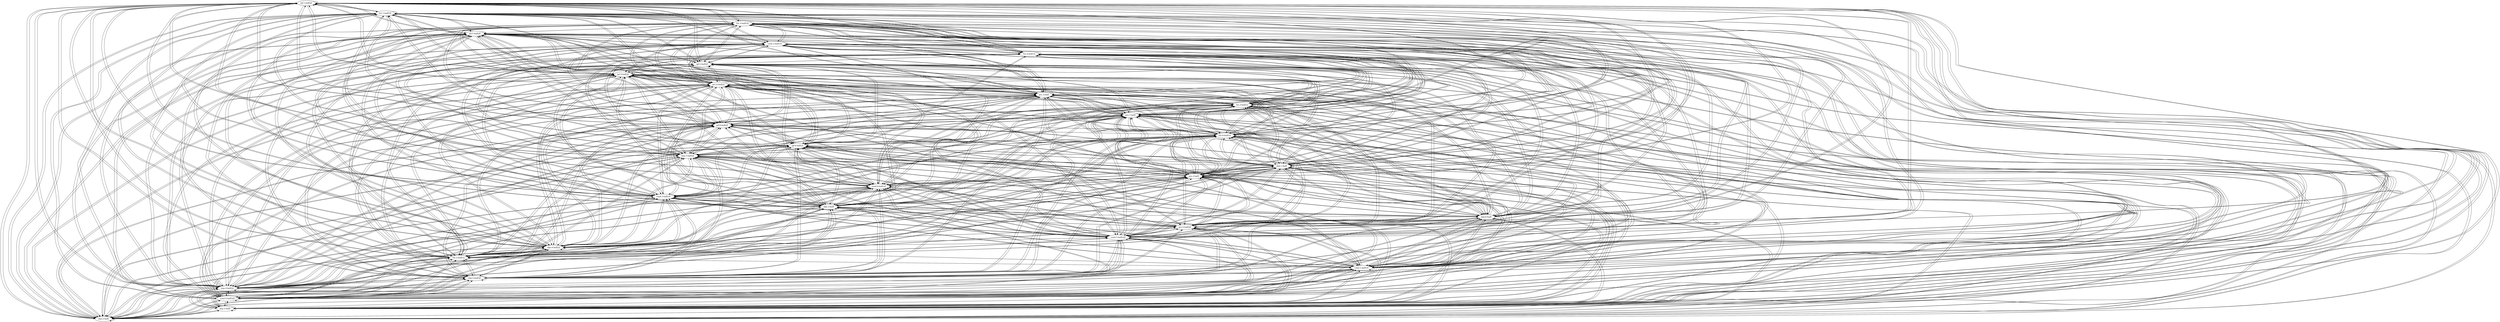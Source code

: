digraph  {
	"ipf.1-balEjE"	 [cell="ipf.1",
		tense=ipf,
		weight=1.0];
	"ipf.1-balEjE" -> "ipf.1-balEjE"	 [weight=1.0];
	"fut.1-balErE"	 [cell="fut.1",
		tense=fut,
		weight=0.59];
	"ipf.1-balEjE" -> "fut.1-balErE"	 [weight=0.3481];
	"sbjv.2-balE"	 [cell="sbjv.2",
		tense=sbjv,
		weight=0.34];
	"ipf.1-balEjE" -> "sbjv.2-balE"	 [weight=0.1156];
	"imp.2-balE"	 [cell="imp.2",
		tense=imp,
		weight=0.3];
	"ipf.1-balEjE" -> "imp.2-balE"	 [weight=0.09];
	"cond.4-balErjô"	 [cell="cond.4",
		tense=cond,
		weight=0.59];
	"ipf.1-balEjE" -> "cond.4-balErjô"	 [weight=0.3481];
	"imp.4-balEjô"	 [cell="imp.4",
		tense=imp,
		weight=1.0];
	"ipf.1-balEjE" -> "imp.4-balEjô"	 [weight=1.0];
	"sbjv.5-balEjE"	 [cell="sbjv.5",
		tense=sbjv,
		weight=1.0];
	"ipf.1-balEjE" -> "sbjv.5-balEjE"	 [weight=1.0];
	"cond.1-balErE"	 [cell="cond.1",
		tense=cond,
		weight=0.59];
	"ipf.1-balEjE" -> "cond.1-balErE"	 [weight=0.3481];
	"fut.2-balEra"	 [cell="fut.2",
		tense=fut,
		weight=0.59];
	"ipf.1-balEjE" -> "fut.2-balEra"	 [weight=0.3481];
	"sbjv.4-balEjô"	 [cell="sbjv.4",
		tense=sbjv,
		weight=1.0];
	"ipf.1-balEjE" -> "sbjv.4-balEjô"	 [weight=1.0];
	"cond.5-balErjE"	 [cell="cond.5",
		tense=cond,
		weight=0.59];
	"ipf.1-balEjE" -> "cond.5-balErjE"	 [weight=0.3481];
	"prs.5-balEjE"	 [cell="prs.5",
		tense=prs,
		weight=1.0];
	"ipf.1-balEjE" -> "prs.5-balEjE"	 [weight=1.0];
	"sbjv.6-balE"	 [cell="sbjv.6",
		tense=sbjv,
		weight=0.34];
	"ipf.1-balEjE" -> "sbjv.6-balE"	 [weight=0.1156];
	"sbjv.3-balE"	 [cell="sbjv.3",
		tense=sbjv,
		weight=0.34];
	"ipf.1-balEjE" -> "sbjv.3-balE"	 [weight=0.1156];
	"cond.3-balErE"	 [cell="cond.3",
		tense=cond,
		weight=0.59];
	"ipf.1-balEjE" -> "cond.3-balErE"	 [weight=0.3481];
	"cond.6-balErE"	 [cell="cond.6",
		tense=cond,
		weight=0.59];
	"ipf.1-balEjE" -> "cond.6-balErE"	 [weight=0.3481];
	"prs.2-balE"	 [cell="prs.2",
		tense=prs,
		weight=0.3];
	"ipf.1-balEjE" -> "prs.2-balE"	 [weight=0.09];
	"sbjv.1-balE"	 [cell="sbjv.1",
		tense=sbjv,
		weight=0.34];
	"ipf.1-balEjE" -> "sbjv.1-balE"	 [weight=0.1156];
	"imp.5-balEjE"	 [cell="imp.5",
		tense=imp,
		weight=1.0];
	"ipf.1-balEjE" -> "imp.5-balEjE"	 [weight=1.0];
	"ipf.4-balEjô"	 [cell="ipf.4",
		tense=ipf,
		weight=1.0];
	"ipf.1-balEjE" -> "ipf.4-balEjô"	 [weight=1.0];
	"fut.6-balErô"	 [cell="fut.6",
		tense=fut,
		weight=0.59];
	"ipf.1-balEjE" -> "fut.6-balErô"	 [weight=0.3481];
	"ipf.6-balEjE"	 [cell="ipf.6",
		tense=ipf,
		weight=1.0];
	"ipf.1-balEjE" -> "ipf.6-balEjE"	 [weight=1.0];
	"prs.1-balE"	 [cell="prs.1",
		tense=prs,
		weight=0.3];
	"ipf.1-balEjE" -> "prs.1-balE"	 [weight=0.09];
	"fut.3-balEra"	 [cell="fut.3",
		tense=fut,
		weight=0.59];
	"ipf.1-balEjE" -> "fut.3-balEra"	 [weight=0.3481];
	"prs.3-balE"	 [cell="prs.3",
		tense=prs,
		weight=0.3];
	"ipf.1-balEjE" -> "prs.3-balE"	 [weight=0.09];
	"prs.4-balEjô"	 [cell="prs.4",
		tense=prs,
		weight=1.0];
	"ipf.1-balEjE" -> "prs.4-balEjô"	 [weight=1.0];
	"ipf.3-balEjE"	 [cell="ipf.3",
		tense=ipf,
		weight=1.0];
	"ipf.1-balEjE" -> "ipf.3-balEjE"	 [weight=1.0];
	"ipf.2-balEjE"	 [cell="ipf.2",
		tense=ipf,
		weight=1.0];
	"ipf.1-balEjE" -> "ipf.2-balEjE"	 [weight=1.0];
	"fut.4-balErô"	 [cell="fut.4",
		tense=fut,
		weight=0.59];
	"ipf.1-balEjE" -> "fut.4-balErô"	 [weight=0.3481];
	"cond.2-balErE"	 [cell="cond.2",
		tense=cond,
		weight=0.59];
	"ipf.1-balEjE" -> "cond.2-balErE"	 [weight=0.3481];
	"ipf.5-balEjE"	 [cell="ipf.5",
		tense=ipf,
		weight=1.0];
	"ipf.1-balEjE" -> "ipf.5-balEjE"	 [weight=1.0];
	"fut.5-balErE"	 [cell="fut.5",
		tense=fut,
		weight=0.59];
	"ipf.1-balEjE" -> "fut.5-balErE"	 [weight=0.3481];
	"fut.1-balErE" -> "ipf.1-balEjE"	 [weight=0.0];
	"fut.1-balErE" -> "fut.1-balErE"	 [weight=0.59];
	"fut.1-balErE" -> "sbjv.2-balE"	 [weight=0.2278];
	"fut.1-balErE" -> "imp.2-balE"	 [weight=0.3];
	"fut.1-balErE" -> "cond.4-balErjô"	 [weight=0.59];
	"fut.1-balErE" -> "imp.4-balEjô"	 [weight=0.0];
	"fut.1-balErE" -> "sbjv.5-balEjE"	 [weight=0.83];
	"fut.1-balErE" -> "cond.1-balErE"	 [weight=0.59];
	"fut.1-balErE" -> "fut.2-balEra"	 [weight=0.59];
	"fut.1-balErE" -> "sbjv.4-balEjô"	 [weight=0.83];
	"fut.1-balErE" -> "cond.5-balErjE"	 [weight=0.59];
	"fut.1-balErE" -> "prs.5-balEjE"	 [weight=0.0];
	"fut.1-balErE" -> "sbjv.6-balE"	 [weight=0.2278];
	"fut.1-balErE" -> "sbjv.3-balE"	 [weight=0.2278];
	"fut.1-balErE" -> "cond.3-balErE"	 [weight=0.59];
	"fut.1-balErE" -> "cond.6-balErE"	 [weight=0.59];
	"fut.1-balErE" -> "prs.2-balE"	 [weight=0.3];
	"fut.1-balErE" -> "sbjv.1-balE"	 [weight=0.2278];
	"fut.1-balErE" -> "imp.5-balEjE"	 [weight=0.0];
	"fut.1-balErE" -> "ipf.4-balEjô"	 [weight=0.95];
	"fut.1-balErE" -> "fut.6-balErô"	 [weight=0.59];
	"fut.1-balErE" -> "ipf.6-balEjE"	 [weight=0.0];
	"fut.1-balErE" -> "prs.1-balE"	 [weight=0.3];
	"fut.1-balErE" -> "fut.3-balEra"	 [weight=0.59];
	"fut.1-balErE" -> "prs.3-balE"	 [weight=0.3];
	"fut.1-balErE" -> "prs.4-balEjô"	 [weight=0.0];
	"fut.1-balErE" -> "ipf.3-balEjE"	 [weight=0.0];
	"fut.1-balErE" -> "ipf.2-balEjE"	 [weight=0.0];
	"fut.1-balErE" -> "fut.4-balErô"	 [weight=0.59];
	"fut.1-balErE" -> "cond.2-balErE"	 [weight=0.59];
	"fut.1-balErE" -> "ipf.5-balEjE"	 [weight=0.95];
	"fut.1-balErE" -> "fut.5-balErE"	 [weight=0.59];
	"sbjv.2-balE" -> "ipf.1-balEjE"	 [weight=0.3];
	"sbjv.2-balE" -> "fut.1-balErE"	 [weight=0.59];
	"sbjv.2-balE" -> "sbjv.2-balE"	 [weight=0.34];
	"sbjv.2-balE" -> "imp.2-balE"	 [weight=0.3];
	"sbjv.2-balE" -> "cond.4-balErjô"	 [weight=0.59];
	"sbjv.2-balE" -> "imp.4-balEjô"	 [weight=0.31];
	"sbjv.2-balE" -> "sbjv.5-balEjE"	 [weight=1.0];
	"sbjv.2-balE" -> "cond.1-balErE"	 [weight=0.59];
	"sbjv.2-balE" -> "fut.2-balEra"	 [weight=0.59];
	"sbjv.2-balE" -> "sbjv.4-balEjô"	 [weight=1.0];
	"sbjv.2-balE" -> "cond.5-balErjE"	 [weight=0.59];
	"sbjv.2-balE" -> "prs.5-balEjE"	 [weight=0.3];
	"sbjv.2-balE" -> "sbjv.6-balE"	 [weight=0.34];
	"sbjv.2-balE" -> "sbjv.3-balE"	 [weight=0.34];
	"sbjv.2-balE" -> "cond.3-balErE"	 [weight=0.59];
	"sbjv.2-balE" -> "cond.6-balErE"	 [weight=0.59];
	"sbjv.2-balE" -> "prs.2-balE"	 [weight=0.3];
	"sbjv.2-balE" -> "sbjv.1-balE"	 [weight=0.34];
	"sbjv.2-balE" -> "imp.5-balEjE"	 [weight=0.31];
	"sbjv.2-balE" -> "ipf.4-balEjô"	 [weight=1.0];
	"sbjv.2-balE" -> "fut.6-balErô"	 [weight=0.59];
	"sbjv.2-balE" -> "ipf.6-balEjE"	 [weight=0.3];
	"sbjv.2-balE" -> "prs.1-balE"	 [weight=0.3];
	"sbjv.2-balE" -> "fut.3-balEra"	 [weight=0.59];
	"sbjv.2-balE" -> "prs.3-balE"	 [weight=0.3];
	"sbjv.2-balE" -> "prs.4-balEjô"	 [weight=0.3];
	"sbjv.2-balE" -> "ipf.3-balEjE"	 [weight=0.3];
	"sbjv.2-balE" -> "ipf.2-balEjE"	 [weight=0.3];
	"sbjv.2-balE" -> "fut.4-balErô"	 [weight=0.59];
	"sbjv.2-balE" -> "cond.2-balErE"	 [weight=0.59];
	"sbjv.2-balE" -> "ipf.5-balEjE"	 [weight=1.0];
	"sbjv.2-balE" -> "fut.5-balErE"	 [weight=0.59];
	"imp.2-balE" -> "ipf.1-balEjE"	 [weight=0.0];
	"imp.2-balE" -> "fut.1-balErE"	 [weight=0.5782];
	"imp.2-balE" -> "sbjv.2-balE"	 [weight=0.17];
	"imp.2-balE" -> "imp.2-balE"	 [weight=0.3];
	"imp.2-balE" -> "cond.4-balErjô"	 [weight=0.5782];
	"imp.2-balE" -> "imp.4-balEjô"	 [weight=0.0];
	"imp.2-balE" -> "sbjv.5-balEjE"	 [weight=0.57];
	"imp.2-balE" -> "cond.1-balErE"	 [weight=0.5782];
	"imp.2-balE" -> "fut.2-balEra"	 [weight=0.5782];
	"imp.2-balE" -> "sbjv.4-balEjô"	 [weight=0.57];
	"imp.2-balE" -> "cond.5-balErjE"	 [weight=0.5782];
	"imp.2-balE" -> "prs.5-balEjE"	 [weight=0.0];
	"imp.2-balE" -> "sbjv.6-balE"	 [weight=0.17];
	"imp.2-balE" -> "sbjv.3-balE"	 [weight=0.17];
	"imp.2-balE" -> "cond.3-balErE"	 [weight=0.5782];
	"imp.2-balE" -> "cond.6-balErE"	 [weight=0.5782];
	"imp.2-balE" -> "prs.2-balE"	 [weight=0.3];
	"imp.2-balE" -> "sbjv.1-balE"	 [weight=0.17];
	"imp.2-balE" -> "imp.5-balEjE"	 [weight=0.0];
	"imp.2-balE" -> "ipf.4-balEjô"	 [weight=0.57];
	"imp.2-balE" -> "fut.6-balErô"	 [weight=0.5782];
	"imp.2-balE" -> "ipf.6-balEjE"	 [weight=0.0];
	"imp.2-balE" -> "prs.1-balE"	 [weight=0.3];
	"imp.2-balE" -> "fut.3-balEra"	 [weight=0.5782];
	"imp.2-balE" -> "prs.3-balE"	 [weight=0.3];
	"imp.2-balE" -> "prs.4-balEjô"	 [weight=0.0];
	"imp.2-balE" -> "ipf.3-balEjE"	 [weight=0.0];
	"imp.2-balE" -> "ipf.2-balEjE"	 [weight=0.0];
	"imp.2-balE" -> "fut.4-balErô"	 [weight=0.5782];
	"imp.2-balE" -> "cond.2-balErE"	 [weight=0.5782];
	"imp.2-balE" -> "ipf.5-balEjE"	 [weight=0.57];
	"imp.2-balE" -> "fut.5-balErE"	 [weight=0.5782];
	"cond.4-balErjô" -> "ipf.1-balEjE"	 [weight=0.0];
	"cond.4-balErjô" -> "fut.1-balErE"	 [weight=0.59];
	"cond.4-balErjô" -> "sbjv.2-balE"	 [weight=0.2278];
	"cond.4-balErjô" -> "imp.2-balE"	 [weight=0.3];
	"cond.4-balErjô" -> "cond.4-balErjô"	 [weight=0.59];
	"cond.4-balErjô" -> "imp.4-balEjô"	 [weight=0.0];
	"cond.4-balErjô" -> "sbjv.5-balEjE"	 [weight=0.8];
	"cond.4-balErjô" -> "cond.1-balErE"	 [weight=0.59];
	"cond.4-balErjô" -> "fut.2-balEra"	 [weight=0.59];
	"cond.4-balErjô" -> "sbjv.4-balEjô"	 [weight=0.8];
	"cond.4-balErjô" -> "cond.5-balErjE"	 [weight=0.59];
	"cond.4-balErjô" -> "prs.5-balEjE"	 [weight=0.0];
	"cond.4-balErjô" -> "sbjv.6-balE"	 [weight=0.2278];
	"cond.4-balErjô" -> "sbjv.3-balE"	 [weight=0.2278];
	"cond.4-balErjô" -> "cond.3-balErE"	 [weight=0.59];
	"cond.4-balErjô" -> "cond.6-balErE"	 [weight=0.59];
	"cond.4-balErjô" -> "prs.2-balE"	 [weight=0.3];
	"cond.4-balErjô" -> "sbjv.1-balE"	 [weight=0.2278];
	"cond.4-balErjô" -> "imp.5-balEjE"	 [weight=0.0];
	"cond.4-balErjô" -> "ipf.4-balEjô"	 [weight=0.95];
	"cond.4-balErjô" -> "fut.6-balErô"	 [weight=0.59];
	"cond.4-balErjô" -> "ipf.6-balEjE"	 [weight=0.0];
	"cond.4-balErjô" -> "prs.1-balE"	 [weight=0.3];
	"cond.4-balErjô" -> "fut.3-balEra"	 [weight=0.59];
	"cond.4-balErjô" -> "prs.3-balE"	 [weight=0.3];
	"cond.4-balErjô" -> "prs.4-balEjô"	 [weight=0.0];
	"cond.4-balErjô" -> "ipf.3-balEjE"	 [weight=0.0];
	"cond.4-balErjô" -> "ipf.2-balEjE"	 [weight=0.0];
	"cond.4-balErjô" -> "fut.4-balErô"	 [weight=0.59];
	"cond.4-balErjô" -> "cond.2-balErE"	 [weight=0.59];
	"cond.4-balErjô" -> "ipf.5-balEjE"	 [weight=0.95];
	"cond.4-balErjô" -> "fut.5-balErE"	 [weight=0.59];
	"imp.4-balEjô" -> "ipf.1-balEjE"	 [weight=1.0];
	"imp.4-balEjô" -> "fut.1-balErE"	 [weight=0.3481];
	"imp.4-balEjô" -> "sbjv.2-balE"	 [weight=0.1088];
	"imp.4-balEjô" -> "imp.2-balE"	 [weight=0.084];
	"imp.4-balEjô" -> "cond.4-balErjô"	 [weight=0.3481];
	"imp.4-balEjô" -> "imp.4-balEjô"	 [weight=1.0];
	"imp.4-balEjô" -> "sbjv.5-balEjE"	 [weight=1.0];
	"imp.4-balEjô" -> "cond.1-balErE"	 [weight=0.3481];
	"imp.4-balEjô" -> "fut.2-balEra"	 [weight=0.3481];
	"imp.4-balEjô" -> "sbjv.4-balEjô"	 [weight=1.0];
	"imp.4-balEjô" -> "cond.5-balErjE"	 [weight=0.3481];
	"imp.4-balEjô" -> "prs.5-balEjE"	 [weight=1.0];
	"imp.4-balEjô" -> "sbjv.6-balE"	 [weight=0.1088];
	"imp.4-balEjô" -> "sbjv.3-balE"	 [weight=0.1088];
	"imp.4-balEjô" -> "cond.3-balErE"	 [weight=0.3481];
	"imp.4-balEjô" -> "cond.6-balErE"	 [weight=0.3481];
	"imp.4-balEjô" -> "prs.2-balE"	 [weight=0.09];
	"imp.4-balEjô" -> "sbjv.1-balE"	 [weight=0.1088];
	"imp.4-balEjô" -> "imp.5-balEjE"	 [weight=1.0];
	"imp.4-balEjô" -> "ipf.4-balEjô"	 [weight=1.0];
	"imp.4-balEjô" -> "fut.6-balErô"	 [weight=0.3481];
	"imp.4-balEjô" -> "ipf.6-balEjE"	 [weight=1.0];
	"imp.4-balEjô" -> "prs.1-balE"	 [weight=0.084];
	"imp.4-balEjô" -> "fut.3-balEra"	 [weight=0.3481];
	"imp.4-balEjô" -> "prs.3-balE"	 [weight=0.09];
	"imp.4-balEjô" -> "prs.4-balEjô"	 [weight=1.0];
	"imp.4-balEjô" -> "ipf.3-balEjE"	 [weight=1.0];
	"imp.4-balEjô" -> "ipf.2-balEjE"	 [weight=1.0];
	"imp.4-balEjô" -> "fut.4-balErô"	 [weight=0.3481];
	"imp.4-balEjô" -> "cond.2-balErE"	 [weight=0.3481];
	"imp.4-balEjô" -> "ipf.5-balEjE"	 [weight=1.0];
	"imp.4-balEjô" -> "fut.5-balErE"	 [weight=0.3481];
	"sbjv.5-balEjE" -> "ipf.1-balEjE"	 [weight=0.08];
	"sbjv.5-balEjE" -> "fut.1-balErE"	 [weight=0.3481];
	"sbjv.5-balEjE" -> "sbjv.2-balE"	 [weight=0.1564];
	"sbjv.5-balEjE" -> "imp.2-balE"	 [weight=0.138];
	"sbjv.5-balEjE" -> "cond.4-balErjô"	 [weight=0.3481];
	"sbjv.5-balEjE" -> "imp.4-balEjô"	 [weight=0.08];
	"sbjv.5-balEjE" -> "sbjv.5-balEjE"	 [weight=1.0];
	"sbjv.5-balEjE" -> "cond.1-balErE"	 [weight=0.3481];
	"sbjv.5-balEjE" -> "fut.2-balEra"	 [weight=0.3481];
	"sbjv.5-balEjE" -> "sbjv.4-balEjô"	 [weight=1.0];
	"sbjv.5-balEjE" -> "cond.5-balErjE"	 [weight=0.3481];
	"sbjv.5-balEjE" -> "prs.5-balEjE"	 [weight=0.08];
	"sbjv.5-balEjE" -> "sbjv.6-balE"	 [weight=0.1564];
	"sbjv.5-balEjE" -> "sbjv.3-balE"	 [weight=0.1564];
	"sbjv.5-balEjE" -> "cond.3-balErE"	 [weight=0.3481];
	"sbjv.5-balEjE" -> "cond.6-balErE"	 [weight=0.3481];
	"sbjv.5-balEjE" -> "prs.2-balE"	 [weight=0.138];
	"sbjv.5-balEjE" -> "sbjv.1-balE"	 [weight=0.1564];
	"sbjv.5-balEjE" -> "imp.5-balEjE"	 [weight=0.08];
	"sbjv.5-balEjE" -> "ipf.4-balEjô"	 [weight=1.0];
	"sbjv.5-balEjE" -> "fut.6-balErô"	 [weight=0.3481];
	"sbjv.5-balEjE" -> "ipf.6-balEjE"	 [weight=0.08];
	"sbjv.5-balEjE" -> "prs.1-balE"	 [weight=0.138];
	"sbjv.5-balEjE" -> "fut.3-balEra"	 [weight=0.3481];
	"sbjv.5-balEjE" -> "prs.3-balE"	 [weight=0.138];
	"sbjv.5-balEjE" -> "prs.4-balEjô"	 [weight=0.08];
	"sbjv.5-balEjE" -> "ipf.3-balEjE"	 [weight=0.08];
	"sbjv.5-balEjE" -> "ipf.2-balEjE"	 [weight=0.08];
	"sbjv.5-balEjE" -> "fut.4-balErô"	 [weight=0.3481];
	"sbjv.5-balEjE" -> "cond.2-balErE"	 [weight=0.3481];
	"sbjv.5-balEjE" -> "ipf.5-balEjE"	 [weight=1.0];
	"sbjv.5-balEjE" -> "fut.5-balErE"	 [weight=0.3481];
	"cond.1-balErE" -> "ipf.1-balEjE"	 [weight=0.0];
	"cond.1-balErE" -> "fut.1-balErE"	 [weight=0.59];
	"cond.1-balErE" -> "sbjv.2-balE"	 [weight=0.2278];
	"cond.1-balErE" -> "imp.2-balE"	 [weight=0.3];
	"cond.1-balErE" -> "cond.4-balErjô"	 [weight=0.59];
	"cond.1-balErE" -> "imp.4-balEjô"	 [weight=0.0];
	"cond.1-balErE" -> "sbjv.5-balEjE"	 [weight=0.8];
	"cond.1-balErE" -> "cond.1-balErE"	 [weight=0.59];
	"cond.1-balErE" -> "fut.2-balEra"	 [weight=0.59];
	"cond.1-balErE" -> "sbjv.4-balEjô"	 [weight=0.8];
	"cond.1-balErE" -> "cond.5-balErjE"	 [weight=0.59];
	"cond.1-balErE" -> "prs.5-balEjE"	 [weight=0.0];
	"cond.1-balErE" -> "sbjv.6-balE"	 [weight=0.2278];
	"cond.1-balErE" -> "sbjv.3-balE"	 [weight=0.2278];
	"cond.1-balErE" -> "cond.3-balErE"	 [weight=0.59];
	"cond.1-balErE" -> "cond.6-balErE"	 [weight=0.59];
	"cond.1-balErE" -> "prs.2-balE"	 [weight=0.3];
	"cond.1-balErE" -> "sbjv.1-balE"	 [weight=0.2278];
	"cond.1-balErE" -> "imp.5-balEjE"	 [weight=0.0];
	"cond.1-balErE" -> "ipf.4-balEjô"	 [weight=0.95];
	"cond.1-balErE" -> "fut.6-balErô"	 [weight=0.59];
	"cond.1-balErE" -> "ipf.6-balEjE"	 [weight=0.0];
	"cond.1-balErE" -> "prs.1-balE"	 [weight=0.3];
	"cond.1-balErE" -> "fut.3-balEra"	 [weight=0.59];
	"cond.1-balErE" -> "prs.3-balE"	 [weight=0.3];
	"cond.1-balErE" -> "prs.4-balEjô"	 [weight=0.0];
	"cond.1-balErE" -> "ipf.3-balEjE"	 [weight=0.0];
	"cond.1-balErE" -> "ipf.2-balEjE"	 [weight=0.0];
	"cond.1-balErE" -> "fut.4-balErô"	 [weight=0.59];
	"cond.1-balErE" -> "cond.2-balErE"	 [weight=0.59];
	"cond.1-balErE" -> "ipf.5-balEjE"	 [weight=0.95];
	"cond.1-balErE" -> "fut.5-balErE"	 [weight=0.59];
	"fut.2-balEra" -> "ipf.1-balEjE"	 [weight=0.0];
	"fut.2-balEra" -> "fut.1-balErE"	 [weight=0.59];
	"fut.2-balEra" -> "sbjv.2-balE"	 [weight=0.2278];
	"fut.2-balEra" -> "imp.2-balE"	 [weight=0.3];
	"fut.2-balEra" -> "cond.4-balErjô"	 [weight=0.59];
	"fut.2-balEra" -> "imp.4-balEjô"	 [weight=0.0];
	"fut.2-balEra" -> "sbjv.5-balEjE"	 [weight=0.83];
	"fut.2-balEra" -> "cond.1-balErE"	 [weight=0.59];
	"fut.2-balEra" -> "fut.2-balEra"	 [weight=0.59];
	"fut.2-balEra" -> "sbjv.4-balEjô"	 [weight=0.83];
	"fut.2-balEra" -> "cond.5-balErjE"	 [weight=0.59];
	"fut.2-balEra" -> "prs.5-balEjE"	 [weight=0.0];
	"fut.2-balEra" -> "sbjv.6-balE"	 [weight=0.2278];
	"fut.2-balEra" -> "sbjv.3-balE"	 [weight=0.2278];
	"fut.2-balEra" -> "cond.3-balErE"	 [weight=0.59];
	"fut.2-balEra" -> "cond.6-balErE"	 [weight=0.59];
	"fut.2-balEra" -> "prs.2-balE"	 [weight=0.3];
	"fut.2-balEra" -> "sbjv.1-balE"	 [weight=0.2278];
	"fut.2-balEra" -> "imp.5-balEjE"	 [weight=0.0];
	"fut.2-balEra" -> "ipf.4-balEjô"	 [weight=0.95];
	"fut.2-balEra" -> "fut.6-balErô"	 [weight=0.59];
	"fut.2-balEra" -> "ipf.6-balEjE"	 [weight=0.0];
	"fut.2-balEra" -> "prs.1-balE"	 [weight=0.3];
	"fut.2-balEra" -> "fut.3-balEra"	 [weight=0.59];
	"fut.2-balEra" -> "prs.3-balE"	 [weight=0.3];
	"fut.2-balEra" -> "prs.4-balEjô"	 [weight=0.0];
	"fut.2-balEra" -> "ipf.3-balEjE"	 [weight=0.0];
	"fut.2-balEra" -> "ipf.2-balEjE"	 [weight=0.0];
	"fut.2-balEra" -> "fut.4-balErô"	 [weight=0.59];
	"fut.2-balEra" -> "cond.2-balErE"	 [weight=0.59];
	"fut.2-balEra" -> "ipf.5-balEjE"	 [weight=0.95];
	"fut.2-balEra" -> "fut.5-balErE"	 [weight=0.59];
	"sbjv.4-balEjô" -> "ipf.1-balEjE"	 [weight=0.08];
	"sbjv.4-balEjô" -> "fut.1-balErE"	 [weight=0.3481];
	"sbjv.4-balEjô" -> "sbjv.2-balE"	 [weight=0.1564];
	"sbjv.4-balEjô" -> "imp.2-balE"	 [weight=0.138];
	"sbjv.4-balEjô" -> "cond.4-balErjô"	 [weight=0.3481];
	"sbjv.4-balEjô" -> "imp.4-balEjô"	 [weight=0.08];
	"sbjv.4-balEjô" -> "sbjv.5-balEjE"	 [weight=1.0];
	"sbjv.4-balEjô" -> "cond.1-balErE"	 [weight=0.3481];
	"sbjv.4-balEjô" -> "fut.2-balEra"	 [weight=0.3481];
	"sbjv.4-balEjô" -> "sbjv.4-balEjô"	 [weight=1.0];
	"sbjv.4-balEjô" -> "cond.5-balErjE"	 [weight=0.3481];
	"sbjv.4-balEjô" -> "prs.5-balEjE"	 [weight=0.08];
	"sbjv.4-balEjô" -> "sbjv.6-balE"	 [weight=0.1564];
	"sbjv.4-balEjô" -> "sbjv.3-balE"	 [weight=0.1564];
	"sbjv.4-balEjô" -> "cond.3-balErE"	 [weight=0.3481];
	"sbjv.4-balEjô" -> "cond.6-balErE"	 [weight=0.3481];
	"sbjv.4-balEjô" -> "prs.2-balE"	 [weight=0.138];
	"sbjv.4-balEjô" -> "sbjv.1-balE"	 [weight=0.1564];
	"sbjv.4-balEjô" -> "imp.5-balEjE"	 [weight=0.08];
	"sbjv.4-balEjô" -> "ipf.4-balEjô"	 [weight=1.0];
	"sbjv.4-balEjô" -> "fut.6-balErô"	 [weight=0.3481];
	"sbjv.4-balEjô" -> "ipf.6-balEjE"	 [weight=0.08];
	"sbjv.4-balEjô" -> "prs.1-balE"	 [weight=0.138];
	"sbjv.4-balEjô" -> "fut.3-balEra"	 [weight=0.3481];
	"sbjv.4-balEjô" -> "prs.3-balE"	 [weight=0.138];
	"sbjv.4-balEjô" -> "prs.4-balEjô"	 [weight=0.08];
	"sbjv.4-balEjô" -> "ipf.3-balEjE"	 [weight=0.08];
	"sbjv.4-balEjô" -> "ipf.2-balEjE"	 [weight=0.08];
	"sbjv.4-balEjô" -> "fut.4-balErô"	 [weight=0.3481];
	"sbjv.4-balEjô" -> "cond.2-balErE"	 [weight=0.3481];
	"sbjv.4-balEjô" -> "ipf.5-balEjE"	 [weight=1.0];
	"sbjv.4-balEjô" -> "fut.5-balErE"	 [weight=0.3481];
	"cond.5-balErjE" -> "ipf.1-balEjE"	 [weight=0.0];
	"cond.5-balErjE" -> "fut.1-balErE"	 [weight=0.59];
	"cond.5-balErjE" -> "sbjv.2-balE"	 [weight=0.2278];
	"cond.5-balErjE" -> "imp.2-balE"	 [weight=0.3];
	"cond.5-balErjE" -> "cond.4-balErjô"	 [weight=0.59];
	"cond.5-balErjE" -> "imp.4-balEjô"	 [weight=0.0];
	"cond.5-balErjE" -> "sbjv.5-balEjE"	 [weight=0.8];
	"cond.5-balErjE" -> "cond.1-balErE"	 [weight=0.59];
	"cond.5-balErjE" -> "fut.2-balEra"	 [weight=0.59];
	"cond.5-balErjE" -> "sbjv.4-balEjô"	 [weight=0.8];
	"cond.5-balErjE" -> "cond.5-balErjE"	 [weight=0.59];
	"cond.5-balErjE" -> "prs.5-balEjE"	 [weight=0.0];
	"cond.5-balErjE" -> "sbjv.6-balE"	 [weight=0.2278];
	"cond.5-balErjE" -> "sbjv.3-balE"	 [weight=0.2278];
	"cond.5-balErjE" -> "cond.3-balErE"	 [weight=0.59];
	"cond.5-balErjE" -> "cond.6-balErE"	 [weight=0.59];
	"cond.5-balErjE" -> "prs.2-balE"	 [weight=0.3];
	"cond.5-balErjE" -> "sbjv.1-balE"	 [weight=0.2278];
	"cond.5-balErjE" -> "imp.5-balEjE"	 [weight=0.0];
	"cond.5-balErjE" -> "ipf.4-balEjô"	 [weight=0.95];
	"cond.5-balErjE" -> "fut.6-balErô"	 [weight=0.59];
	"cond.5-balErjE" -> "ipf.6-balEjE"	 [weight=0.0];
	"cond.5-balErjE" -> "prs.1-balE"	 [weight=0.3];
	"cond.5-balErjE" -> "fut.3-balEra"	 [weight=0.59];
	"cond.5-balErjE" -> "prs.3-balE"	 [weight=0.3];
	"cond.5-balErjE" -> "prs.4-balEjô"	 [weight=0.0];
	"cond.5-balErjE" -> "ipf.3-balEjE"	 [weight=0.0];
	"cond.5-balErjE" -> "ipf.2-balEjE"	 [weight=0.0];
	"cond.5-balErjE" -> "fut.4-balErô"	 [weight=0.59];
	"cond.5-balErjE" -> "cond.2-balErE"	 [weight=0.59];
	"cond.5-balErjE" -> "ipf.5-balEjE"	 [weight=0.95];
	"cond.5-balErjE" -> "fut.5-balErE"	 [weight=0.59];
	"prs.5-balEjE" -> "ipf.1-balEjE"	 [weight=1.0];
	"prs.5-balEjE" -> "fut.1-balErE"	 [weight=0.3481];
	"prs.5-balEjE" -> "sbjv.2-balE"	 [weight=0.1156];
	"prs.5-balEjE" -> "imp.2-balE"	 [weight=0.09];
	"prs.5-balEjE" -> "cond.4-balErjô"	 [weight=0.3481];
	"prs.5-balEjE" -> "imp.4-balEjô"	 [weight=1.0];
	"prs.5-balEjE" -> "sbjv.5-balEjE"	 [weight=1.0];
	"prs.5-balEjE" -> "cond.1-balErE"	 [weight=0.3481];
	"prs.5-balEjE" -> "fut.2-balEra"	 [weight=0.3481];
	"prs.5-balEjE" -> "sbjv.4-balEjô"	 [weight=1.0];
	"prs.5-balEjE" -> "cond.5-balErjE"	 [weight=0.3481];
	"prs.5-balEjE" -> "prs.5-balEjE"	 [weight=1.0];
	"prs.5-balEjE" -> "sbjv.6-balE"	 [weight=0.1156];
	"prs.5-balEjE" -> "sbjv.3-balE"	 [weight=0.1156];
	"prs.5-balEjE" -> "cond.3-balErE"	 [weight=0.3481];
	"prs.5-balEjE" -> "cond.6-balErE"	 [weight=0.3481];
	"prs.5-balEjE" -> "prs.2-balE"	 [weight=0.09];
	"prs.5-balEjE" -> "sbjv.1-balE"	 [weight=0.1156];
	"prs.5-balEjE" -> "imp.5-balEjE"	 [weight=1.0];
	"prs.5-balEjE" -> "ipf.4-balEjô"	 [weight=1.0];
	"prs.5-balEjE" -> "fut.6-balErô"	 [weight=0.3481];
	"prs.5-balEjE" -> "ipf.6-balEjE"	 [weight=1.0];
	"prs.5-balEjE" -> "prs.1-balE"	 [weight=0.09];
	"prs.5-balEjE" -> "fut.3-balEra"	 [weight=0.3481];
	"prs.5-balEjE" -> "prs.3-balE"	 [weight=0.09];
	"prs.5-balEjE" -> "prs.4-balEjô"	 [weight=1.0];
	"prs.5-balEjE" -> "ipf.3-balEjE"	 [weight=1.0];
	"prs.5-balEjE" -> "ipf.2-balEjE"	 [weight=1.0];
	"prs.5-balEjE" -> "fut.4-balErô"	 [weight=0.3481];
	"prs.5-balEjE" -> "cond.2-balErE"	 [weight=0.3481];
	"prs.5-balEjE" -> "ipf.5-balEjE"	 [weight=1.0];
	"prs.5-balEjE" -> "fut.5-balErE"	 [weight=0.3481];
	"sbjv.6-balE" -> "ipf.1-balEjE"	 [weight=0.3];
	"sbjv.6-balE" -> "fut.1-balErE"	 [weight=0.59];
	"sbjv.6-balE" -> "sbjv.2-balE"	 [weight=0.34];
	"sbjv.6-balE" -> "imp.2-balE"	 [weight=0.3];
	"sbjv.6-balE" -> "cond.4-balErjô"	 [weight=0.59];
	"sbjv.6-balE" -> "imp.4-balEjô"	 [weight=0.31];
	"sbjv.6-balE" -> "sbjv.5-balEjE"	 [weight=1.0];
	"sbjv.6-balE" -> "cond.1-balErE"	 [weight=0.59];
	"sbjv.6-balE" -> "fut.2-balEra"	 [weight=0.59];
	"sbjv.6-balE" -> "sbjv.4-balEjô"	 [weight=1.0];
	"sbjv.6-balE" -> "cond.5-balErjE"	 [weight=0.59];
	"sbjv.6-balE" -> "prs.5-balEjE"	 [weight=0.3];
	"sbjv.6-balE" -> "sbjv.6-balE"	 [weight=0.34];
	"sbjv.6-balE" -> "sbjv.3-balE"	 [weight=0.34];
	"sbjv.6-balE" -> "cond.3-balErE"	 [weight=0.59];
	"sbjv.6-balE" -> "cond.6-balErE"	 [weight=0.59];
	"sbjv.6-balE" -> "prs.2-balE"	 [weight=0.3];
	"sbjv.6-balE" -> "sbjv.1-balE"	 [weight=0.34];
	"sbjv.6-balE" -> "imp.5-balEjE"	 [weight=0.31];
	"sbjv.6-balE" -> "ipf.4-balEjô"	 [weight=1.0];
	"sbjv.6-balE" -> "fut.6-balErô"	 [weight=0.59];
	"sbjv.6-balE" -> "ipf.6-balEjE"	 [weight=0.3];
	"sbjv.6-balE" -> "prs.1-balE"	 [weight=0.3];
	"sbjv.6-balE" -> "fut.3-balEra"	 [weight=0.59];
	"sbjv.6-balE" -> "prs.3-balE"	 [weight=0.3];
	"sbjv.6-balE" -> "prs.4-balEjô"	 [weight=0.3];
	"sbjv.6-balE" -> "ipf.3-balEjE"	 [weight=0.3];
	"sbjv.6-balE" -> "ipf.2-balEjE"	 [weight=0.3];
	"sbjv.6-balE" -> "fut.4-balErô"	 [weight=0.59];
	"sbjv.6-balE" -> "cond.2-balErE"	 [weight=0.59];
	"sbjv.6-balE" -> "ipf.5-balEjE"	 [weight=1.0];
	"sbjv.6-balE" -> "fut.5-balErE"	 [weight=0.59];
	"sbjv.3-balE" -> "ipf.1-balEjE"	 [weight=0.3];
	"sbjv.3-balE" -> "fut.1-balErE"	 [weight=0.59];
	"sbjv.3-balE" -> "sbjv.2-balE"	 [weight=0.34];
	"sbjv.3-balE" -> "imp.2-balE"	 [weight=0.3];
	"sbjv.3-balE" -> "cond.4-balErjô"	 [weight=0.59];
	"sbjv.3-balE" -> "imp.4-balEjô"	 [weight=0.31];
	"sbjv.3-balE" -> "sbjv.5-balEjE"	 [weight=1.0];
	"sbjv.3-balE" -> "cond.1-balErE"	 [weight=0.59];
	"sbjv.3-balE" -> "fut.2-balEra"	 [weight=0.59];
	"sbjv.3-balE" -> "sbjv.4-balEjô"	 [weight=1.0];
	"sbjv.3-balE" -> "cond.5-balErjE"	 [weight=0.59];
	"sbjv.3-balE" -> "prs.5-balEjE"	 [weight=0.3];
	"sbjv.3-balE" -> "sbjv.6-balE"	 [weight=0.34];
	"sbjv.3-balE" -> "sbjv.3-balE"	 [weight=0.34];
	"sbjv.3-balE" -> "cond.3-balErE"	 [weight=0.59];
	"sbjv.3-balE" -> "cond.6-balErE"	 [weight=0.59];
	"sbjv.3-balE" -> "prs.2-balE"	 [weight=0.3];
	"sbjv.3-balE" -> "sbjv.1-balE"	 [weight=0.34];
	"sbjv.3-balE" -> "imp.5-balEjE"	 [weight=0.31];
	"sbjv.3-balE" -> "ipf.4-balEjô"	 [weight=1.0];
	"sbjv.3-balE" -> "fut.6-balErô"	 [weight=0.59];
	"sbjv.3-balE" -> "ipf.6-balEjE"	 [weight=0.3];
	"sbjv.3-balE" -> "prs.1-balE"	 [weight=0.3];
	"sbjv.3-balE" -> "fut.3-balEra"	 [weight=0.59];
	"sbjv.3-balE" -> "prs.3-balE"	 [weight=0.3];
	"sbjv.3-balE" -> "prs.4-balEjô"	 [weight=0.3];
	"sbjv.3-balE" -> "ipf.3-balEjE"	 [weight=0.3];
	"sbjv.3-balE" -> "ipf.2-balEjE"	 [weight=0.3];
	"sbjv.3-balE" -> "fut.4-balErô"	 [weight=0.59];
	"sbjv.3-balE" -> "cond.2-balErE"	 [weight=0.59];
	"sbjv.3-balE" -> "ipf.5-balEjE"	 [weight=1.0];
	"sbjv.3-balE" -> "fut.5-balErE"	 [weight=0.59];
	"cond.3-balErE" -> "ipf.1-balEjE"	 [weight=0.0];
	"cond.3-balErE" -> "fut.1-balErE"	 [weight=0.59];
	"cond.3-balErE" -> "sbjv.2-balE"	 [weight=0.2278];
	"cond.3-balErE" -> "imp.2-balE"	 [weight=0.3];
	"cond.3-balErE" -> "cond.4-balErjô"	 [weight=0.59];
	"cond.3-balErE" -> "imp.4-balEjô"	 [weight=0.0];
	"cond.3-balErE" -> "sbjv.5-balEjE"	 [weight=0.8];
	"cond.3-balErE" -> "cond.1-balErE"	 [weight=0.59];
	"cond.3-balErE" -> "fut.2-balEra"	 [weight=0.59];
	"cond.3-balErE" -> "sbjv.4-balEjô"	 [weight=0.8];
	"cond.3-balErE" -> "cond.5-balErjE"	 [weight=0.59];
	"cond.3-balErE" -> "prs.5-balEjE"	 [weight=0.0];
	"cond.3-balErE" -> "sbjv.6-balE"	 [weight=0.2278];
	"cond.3-balErE" -> "sbjv.3-balE"	 [weight=0.2278];
	"cond.3-balErE" -> "cond.3-balErE"	 [weight=0.59];
	"cond.3-balErE" -> "cond.6-balErE"	 [weight=0.59];
	"cond.3-balErE" -> "prs.2-balE"	 [weight=0.3];
	"cond.3-balErE" -> "sbjv.1-balE"	 [weight=0.2278];
	"cond.3-balErE" -> "imp.5-balEjE"	 [weight=0.0];
	"cond.3-balErE" -> "ipf.4-balEjô"	 [weight=0.95];
	"cond.3-balErE" -> "fut.6-balErô"	 [weight=0.59];
	"cond.3-balErE" -> "ipf.6-balEjE"	 [weight=0.0];
	"cond.3-balErE" -> "prs.1-balE"	 [weight=0.3];
	"cond.3-balErE" -> "fut.3-balEra"	 [weight=0.59];
	"cond.3-balErE" -> "prs.3-balE"	 [weight=0.3];
	"cond.3-balErE" -> "prs.4-balEjô"	 [weight=0.0];
	"cond.3-balErE" -> "ipf.3-balEjE"	 [weight=0.0];
	"cond.3-balErE" -> "ipf.2-balEjE"	 [weight=0.0];
	"cond.3-balErE" -> "fut.4-balErô"	 [weight=0.59];
	"cond.3-balErE" -> "cond.2-balErE"	 [weight=0.59];
	"cond.3-balErE" -> "ipf.5-balEjE"	 [weight=0.95];
	"cond.3-balErE" -> "fut.5-balErE"	 [weight=0.59];
	"cond.6-balErE" -> "ipf.1-balEjE"	 [weight=0.0];
	"cond.6-balErE" -> "fut.1-balErE"	 [weight=0.59];
	"cond.6-balErE" -> "sbjv.2-balE"	 [weight=0.2278];
	"cond.6-balErE" -> "imp.2-balE"	 [weight=0.3];
	"cond.6-balErE" -> "cond.4-balErjô"	 [weight=0.59];
	"cond.6-balErE" -> "imp.4-balEjô"	 [weight=0.0];
	"cond.6-balErE" -> "sbjv.5-balEjE"	 [weight=0.8];
	"cond.6-balErE" -> "cond.1-balErE"	 [weight=0.59];
	"cond.6-balErE" -> "fut.2-balEra"	 [weight=0.59];
	"cond.6-balErE" -> "sbjv.4-balEjô"	 [weight=0.8];
	"cond.6-balErE" -> "cond.5-balErjE"	 [weight=0.59];
	"cond.6-balErE" -> "prs.5-balEjE"	 [weight=0.0];
	"cond.6-balErE" -> "sbjv.6-balE"	 [weight=0.2278];
	"cond.6-balErE" -> "sbjv.3-balE"	 [weight=0.2278];
	"cond.6-balErE" -> "cond.3-balErE"	 [weight=0.59];
	"cond.6-balErE" -> "cond.6-balErE"	 [weight=0.59];
	"cond.6-balErE" -> "prs.2-balE"	 [weight=0.3];
	"cond.6-balErE" -> "sbjv.1-balE"	 [weight=0.2278];
	"cond.6-balErE" -> "imp.5-balEjE"	 [weight=0.0];
	"cond.6-balErE" -> "ipf.4-balEjô"	 [weight=0.95];
	"cond.6-balErE" -> "fut.6-balErô"	 [weight=0.59];
	"cond.6-balErE" -> "ipf.6-balEjE"	 [weight=0.0];
	"cond.6-balErE" -> "prs.1-balE"	 [weight=0.3];
	"cond.6-balErE" -> "fut.3-balEra"	 [weight=0.59];
	"cond.6-balErE" -> "prs.3-balE"	 [weight=0.3];
	"cond.6-balErE" -> "prs.4-balEjô"	 [weight=0.0];
	"cond.6-balErE" -> "ipf.3-balEjE"	 [weight=0.0];
	"cond.6-balErE" -> "ipf.2-balEjE"	 [weight=0.0];
	"cond.6-balErE" -> "fut.4-balErô"	 [weight=0.59];
	"cond.6-balErE" -> "cond.2-balErE"	 [weight=0.59];
	"cond.6-balErE" -> "ipf.5-balEjE"	 [weight=0.95];
	"cond.6-balErE" -> "fut.5-balErE"	 [weight=0.59];
	"prs.2-balE" -> "ipf.1-balEjE"	 [weight=0.0];
	"prs.2-balE" -> "fut.1-balErE"	 [weight=0.5782];
	"prs.2-balE" -> "sbjv.2-balE"	 [weight=0.17];
	"prs.2-balE" -> "imp.2-balE"	 [weight=0.3];
	"prs.2-balE" -> "cond.4-balErjô"	 [weight=0.5782];
	"prs.2-balE" -> "imp.4-balEjô"	 [weight=0.0];
	"prs.2-balE" -> "sbjv.5-balEjE"	 [weight=0.57];
	"prs.2-balE" -> "cond.1-balErE"	 [weight=0.5782];
	"prs.2-balE" -> "fut.2-balEra"	 [weight=0.5782];
	"prs.2-balE" -> "sbjv.4-balEjô"	 [weight=0.57];
	"prs.2-balE" -> "cond.5-balErjE"	 [weight=0.5782];
	"prs.2-balE" -> "prs.5-balEjE"	 [weight=0.15];
	"prs.2-balE" -> "sbjv.6-balE"	 [weight=0.17];
	"prs.2-balE" -> "sbjv.3-balE"	 [weight=0.17];
	"prs.2-balE" -> "cond.3-balErE"	 [weight=0.5782];
	"prs.2-balE" -> "cond.6-balErE"	 [weight=0.5782];
	"prs.2-balE" -> "prs.2-balE"	 [weight=0.3];
	"prs.2-balE" -> "sbjv.1-balE"	 [weight=0.17];
	"prs.2-balE" -> "imp.5-balEjE"	 [weight=0.0];
	"prs.2-balE" -> "ipf.4-balEjô"	 [weight=0.54];
	"prs.2-balE" -> "fut.6-balErô"	 [weight=0.5782];
	"prs.2-balE" -> "ipf.6-balEjE"	 [weight=0.0];
	"prs.2-balE" -> "prs.1-balE"	 [weight=0.3];
	"prs.2-balE" -> "fut.3-balEra"	 [weight=0.5782];
	"prs.2-balE" -> "prs.3-balE"	 [weight=0.3];
	"prs.2-balE" -> "prs.4-balEjô"	 [weight=0.15];
	"prs.2-balE" -> "ipf.3-balEjE"	 [weight=0.0];
	"prs.2-balE" -> "ipf.2-balEjE"	 [weight=0.0];
	"prs.2-balE" -> "fut.4-balErô"	 [weight=0.5782];
	"prs.2-balE" -> "cond.2-balErE"	 [weight=0.5782];
	"prs.2-balE" -> "ipf.5-balEjE"	 [weight=0.54];
	"prs.2-balE" -> "fut.5-balErE"	 [weight=0.5782];
	"sbjv.1-balE" -> "ipf.1-balEjE"	 [weight=0.3];
	"sbjv.1-balE" -> "fut.1-balErE"	 [weight=0.59];
	"sbjv.1-balE" -> "sbjv.2-balE"	 [weight=0.34];
	"sbjv.1-balE" -> "imp.2-balE"	 [weight=0.3];
	"sbjv.1-balE" -> "cond.4-balErjô"	 [weight=0.59];
	"sbjv.1-balE" -> "imp.4-balEjô"	 [weight=0.31];
	"sbjv.1-balE" -> "sbjv.5-balEjE"	 [weight=1.0];
	"sbjv.1-balE" -> "cond.1-balErE"	 [weight=0.59];
	"sbjv.1-balE" -> "fut.2-balEra"	 [weight=0.59];
	"sbjv.1-balE" -> "sbjv.4-balEjô"	 [weight=1.0];
	"sbjv.1-balE" -> "cond.5-balErjE"	 [weight=0.59];
	"sbjv.1-balE" -> "prs.5-balEjE"	 [weight=0.3];
	"sbjv.1-balE" -> "sbjv.6-balE"	 [weight=0.34];
	"sbjv.1-balE" -> "sbjv.3-balE"	 [weight=0.34];
	"sbjv.1-balE" -> "cond.3-balErE"	 [weight=0.59];
	"sbjv.1-balE" -> "cond.6-balErE"	 [weight=0.59];
	"sbjv.1-balE" -> "prs.2-balE"	 [weight=0.3];
	"sbjv.1-balE" -> "sbjv.1-balE"	 [weight=0.34];
	"sbjv.1-balE" -> "imp.5-balEjE"	 [weight=0.31];
	"sbjv.1-balE" -> "ipf.4-balEjô"	 [weight=1.0];
	"sbjv.1-balE" -> "fut.6-balErô"	 [weight=0.59];
	"sbjv.1-balE" -> "ipf.6-balEjE"	 [weight=0.3];
	"sbjv.1-balE" -> "prs.1-balE"	 [weight=0.3];
	"sbjv.1-balE" -> "fut.3-balEra"	 [weight=0.59];
	"sbjv.1-balE" -> "prs.3-balE"	 [weight=0.3];
	"sbjv.1-balE" -> "prs.4-balEjô"	 [weight=0.3];
	"sbjv.1-balE" -> "ipf.3-balEjE"	 [weight=0.3];
	"sbjv.1-balE" -> "ipf.2-balEjE"	 [weight=0.3];
	"sbjv.1-balE" -> "fut.4-balErô"	 [weight=0.59];
	"sbjv.1-balE" -> "cond.2-balErE"	 [weight=0.59];
	"sbjv.1-balE" -> "ipf.5-balEjE"	 [weight=1.0];
	"sbjv.1-balE" -> "fut.5-balErE"	 [weight=0.59];
	"imp.5-balEjE" -> "ipf.1-balEjE"	 [weight=1.0];
	"imp.5-balEjE" -> "fut.1-balErE"	 [weight=0.3481];
	"imp.5-balEjE" -> "sbjv.2-balE"	 [weight=0.1088];
	"imp.5-balEjE" -> "imp.2-balE"	 [weight=0.084];
	"imp.5-balEjE" -> "cond.4-balErjô"	 [weight=0.3481];
	"imp.5-balEjE" -> "imp.4-balEjô"	 [weight=1.0];
	"imp.5-balEjE" -> "sbjv.5-balEjE"	 [weight=1.0];
	"imp.5-balEjE" -> "cond.1-balErE"	 [weight=0.3481];
	"imp.5-balEjE" -> "fut.2-balEra"	 [weight=0.3481];
	"imp.5-balEjE" -> "sbjv.4-balEjô"	 [weight=1.0];
	"imp.5-balEjE" -> "cond.5-balErjE"	 [weight=0.3481];
	"imp.5-balEjE" -> "prs.5-balEjE"	 [weight=1.0];
	"imp.5-balEjE" -> "sbjv.6-balE"	 [weight=0.1088];
	"imp.5-balEjE" -> "sbjv.3-balE"	 [weight=0.1088];
	"imp.5-balEjE" -> "cond.3-balErE"	 [weight=0.3481];
	"imp.5-balEjE" -> "cond.6-balErE"	 [weight=0.3481];
	"imp.5-balEjE" -> "prs.2-balE"	 [weight=0.09];
	"imp.5-balEjE" -> "sbjv.1-balE"	 [weight=0.1088];
	"imp.5-balEjE" -> "imp.5-balEjE"	 [weight=1.0];
	"imp.5-balEjE" -> "ipf.4-balEjô"	 [weight=1.0];
	"imp.5-balEjE" -> "fut.6-balErô"	 [weight=0.3481];
	"imp.5-balEjE" -> "ipf.6-balEjE"	 [weight=1.0];
	"imp.5-balEjE" -> "prs.1-balE"	 [weight=0.084];
	"imp.5-balEjE" -> "fut.3-balEra"	 [weight=0.3481];
	"imp.5-balEjE" -> "prs.3-balE"	 [weight=0.09];
	"imp.5-balEjE" -> "prs.4-balEjô"	 [weight=1.0];
	"imp.5-balEjE" -> "ipf.3-balEjE"	 [weight=1.0];
	"imp.5-balEjE" -> "ipf.2-balEjE"	 [weight=1.0];
	"imp.5-balEjE" -> "fut.4-balErô"	 [weight=0.3481];
	"imp.5-balEjE" -> "cond.2-balErE"	 [weight=0.3481];
	"imp.5-balEjE" -> "ipf.5-balEjE"	 [weight=1.0];
	"imp.5-balEjE" -> "fut.5-balErE"	 [weight=0.3481];
	"ipf.4-balEjô" -> "ipf.1-balEjE"	 [weight=0.08];
	"ipf.4-balEjô" -> "fut.1-balErE"	 [weight=0.3481];
	"ipf.4-balEjô" -> "sbjv.2-balE"	 [weight=0.153];
	"ipf.4-balEjô" -> "imp.2-balE"	 [weight=0.138];
	"ipf.4-balEjô" -> "cond.4-balErjô"	 [weight=0.3481];
	"ipf.4-balEjô" -> "imp.4-balEjô"	 [weight=0.08];
	"ipf.4-balEjô" -> "sbjv.5-balEjE"	 [weight=1.0];
	"ipf.4-balEjô" -> "cond.1-balErE"	 [weight=0.3481];
	"ipf.4-balEjô" -> "fut.2-balEra"	 [weight=0.3481];
	"ipf.4-balEjô" -> "sbjv.4-balEjô"	 [weight=1.0];
	"ipf.4-balEjô" -> "cond.5-balErjE"	 [weight=0.3481];
	"ipf.4-balEjô" -> "prs.5-balEjE"	 [weight=0.08];
	"ipf.4-balEjô" -> "sbjv.6-balE"	 [weight=0.153];
	"ipf.4-balEjô" -> "sbjv.3-balE"	 [weight=0.153];
	"ipf.4-balEjô" -> "cond.3-balErE"	 [weight=0.3481];
	"ipf.4-balEjô" -> "cond.6-balErE"	 [weight=0.3481];
	"ipf.4-balEjô" -> "prs.2-balE"	 [weight=0.138];
	"ipf.4-balEjô" -> "sbjv.1-balE"	 [weight=0.153];
	"ipf.4-balEjô" -> "imp.5-balEjE"	 [weight=0.08];
	"ipf.4-balEjô" -> "ipf.4-balEjô"	 [weight=1.0];
	"ipf.4-balEjô" -> "fut.6-balErô"	 [weight=0.3481];
	"ipf.4-balEjô" -> "ipf.6-balEjE"	 [weight=0.08];
	"ipf.4-balEjô" -> "prs.1-balE"	 [weight=0.138];
	"ipf.4-balEjô" -> "fut.3-balEra"	 [weight=0.3481];
	"ipf.4-balEjô" -> "prs.3-balE"	 [weight=0.138];
	"ipf.4-balEjô" -> "prs.4-balEjô"	 [weight=0.08];
	"ipf.4-balEjô" -> "ipf.3-balEjE"	 [weight=0.08];
	"ipf.4-balEjô" -> "ipf.2-balEjE"	 [weight=0.08];
	"ipf.4-balEjô" -> "fut.4-balErô"	 [weight=0.3481];
	"ipf.4-balEjô" -> "cond.2-balErE"	 [weight=0.3481];
	"ipf.4-balEjô" -> "ipf.5-balEjE"	 [weight=1.0];
	"ipf.4-balEjô" -> "fut.5-balErE"	 [weight=0.3481];
	"fut.6-balErô" -> "ipf.1-balEjE"	 [weight=0.0];
	"fut.6-balErô" -> "fut.1-balErE"	 [weight=0.59];
	"fut.6-balErô" -> "sbjv.2-balE"	 [weight=0.2278];
	"fut.6-balErô" -> "imp.2-balE"	 [weight=0.3];
	"fut.6-balErô" -> "cond.4-balErjô"	 [weight=0.59];
	"fut.6-balErô" -> "imp.4-balEjô"	 [weight=0.0];
	"fut.6-balErô" -> "sbjv.5-balEjE"	 [weight=0.83];
	"fut.6-balErô" -> "cond.1-balErE"	 [weight=0.59];
	"fut.6-balErô" -> "fut.2-balEra"	 [weight=0.59];
	"fut.6-balErô" -> "sbjv.4-balEjô"	 [weight=0.83];
	"fut.6-balErô" -> "cond.5-balErjE"	 [weight=0.59];
	"fut.6-balErô" -> "prs.5-balEjE"	 [weight=0.0];
	"fut.6-balErô" -> "sbjv.6-balE"	 [weight=0.2278];
	"fut.6-balErô" -> "sbjv.3-balE"	 [weight=0.2278];
	"fut.6-balErô" -> "cond.3-balErE"	 [weight=0.59];
	"fut.6-balErô" -> "cond.6-balErE"	 [weight=0.59];
	"fut.6-balErô" -> "prs.2-balE"	 [weight=0.3];
	"fut.6-balErô" -> "sbjv.1-balE"	 [weight=0.2278];
	"fut.6-balErô" -> "imp.5-balEjE"	 [weight=0.0];
	"fut.6-balErô" -> "ipf.4-balEjô"	 [weight=0.95];
	"fut.6-balErô" -> "fut.6-balErô"	 [weight=0.59];
	"fut.6-balErô" -> "ipf.6-balEjE"	 [weight=0.0];
	"fut.6-balErô" -> "prs.1-balE"	 [weight=0.3];
	"fut.6-balErô" -> "fut.3-balEra"	 [weight=0.59];
	"fut.6-balErô" -> "prs.3-balE"	 [weight=0.3];
	"fut.6-balErô" -> "prs.4-balEjô"	 [weight=0.0];
	"fut.6-balErô" -> "ipf.3-balEjE"	 [weight=0.0];
	"fut.6-balErô" -> "ipf.2-balEjE"	 [weight=0.0];
	"fut.6-balErô" -> "fut.4-balErô"	 [weight=0.59];
	"fut.6-balErô" -> "cond.2-balErE"	 [weight=0.59];
	"fut.6-balErô" -> "ipf.5-balEjE"	 [weight=0.95];
	"fut.6-balErô" -> "fut.5-balErE"	 [weight=0.59];
	"ipf.6-balEjE" -> "ipf.1-balEjE"	 [weight=1.0];
	"ipf.6-balEjE" -> "fut.1-balErE"	 [weight=0.3481];
	"ipf.6-balEjE" -> "sbjv.2-balE"	 [weight=0.1156];
	"ipf.6-balEjE" -> "imp.2-balE"	 [weight=0.09];
	"ipf.6-balEjE" -> "cond.4-balErjô"	 [weight=0.3481];
	"ipf.6-balEjE" -> "imp.4-balEjô"	 [weight=1.0];
	"ipf.6-balEjE" -> "sbjv.5-balEjE"	 [weight=1.0];
	"ipf.6-balEjE" -> "cond.1-balErE"	 [weight=0.3481];
	"ipf.6-balEjE" -> "fut.2-balEra"	 [weight=0.3481];
	"ipf.6-balEjE" -> "sbjv.4-balEjô"	 [weight=1.0];
	"ipf.6-balEjE" -> "cond.5-balErjE"	 [weight=0.3481];
	"ipf.6-balEjE" -> "prs.5-balEjE"	 [weight=1.0];
	"ipf.6-balEjE" -> "sbjv.6-balE"	 [weight=0.1156];
	"ipf.6-balEjE" -> "sbjv.3-balE"	 [weight=0.1156];
	"ipf.6-balEjE" -> "cond.3-balErE"	 [weight=0.3481];
	"ipf.6-balEjE" -> "cond.6-balErE"	 [weight=0.3481];
	"ipf.6-balEjE" -> "prs.2-balE"	 [weight=0.09];
	"ipf.6-balEjE" -> "sbjv.1-balE"	 [weight=0.1156];
	"ipf.6-balEjE" -> "imp.5-balEjE"	 [weight=1.0];
	"ipf.6-balEjE" -> "ipf.4-balEjô"	 [weight=1.0];
	"ipf.6-balEjE" -> "fut.6-balErô"	 [weight=0.3481];
	"ipf.6-balEjE" -> "ipf.6-balEjE"	 [weight=1.0];
	"ipf.6-balEjE" -> "prs.1-balE"	 [weight=0.09];
	"ipf.6-balEjE" -> "fut.3-balEra"	 [weight=0.3481];
	"ipf.6-balEjE" -> "prs.3-balE"	 [weight=0.09];
	"ipf.6-balEjE" -> "prs.4-balEjô"	 [weight=1.0];
	"ipf.6-balEjE" -> "ipf.3-balEjE"	 [weight=1.0];
	"ipf.6-balEjE" -> "ipf.2-balEjE"	 [weight=1.0];
	"ipf.6-balEjE" -> "fut.4-balErô"	 [weight=0.3481];
	"ipf.6-balEjE" -> "cond.2-balErE"	 [weight=0.3481];
	"ipf.6-balEjE" -> "ipf.5-balEjE"	 [weight=1.0];
	"ipf.6-balEjE" -> "fut.5-balErE"	 [weight=0.3481];
	"prs.1-balE" -> "ipf.1-balEjE"	 [weight=0.0];
	"prs.1-balE" -> "fut.1-balErE"	 [weight=0.5782];
	"prs.1-balE" -> "sbjv.2-balE"	 [weight=0.17];
	"prs.1-balE" -> "imp.2-balE"	 [weight=0.3];
	"prs.1-balE" -> "cond.4-balErjô"	 [weight=0.5782];
	"prs.1-balE" -> "imp.4-balEjô"	 [weight=0.0];
	"prs.1-balE" -> "sbjv.5-balEjE"	 [weight=0.57];
	"prs.1-balE" -> "cond.1-balErE"	 [weight=0.5782];
	"prs.1-balE" -> "fut.2-balEra"	 [weight=0.5782];
	"prs.1-balE" -> "sbjv.4-balEjô"	 [weight=0.57];
	"prs.1-balE" -> "cond.5-balErjE"	 [weight=0.5782];
	"prs.1-balE" -> "prs.5-balEjE"	 [weight=0.0];
	"prs.1-balE" -> "sbjv.6-balE"	 [weight=0.17];
	"prs.1-balE" -> "sbjv.3-balE"	 [weight=0.17];
	"prs.1-balE" -> "cond.3-balErE"	 [weight=0.5782];
	"prs.1-balE" -> "cond.6-balErE"	 [weight=0.5782];
	"prs.1-balE" -> "prs.2-balE"	 [weight=0.3];
	"prs.1-balE" -> "sbjv.1-balE"	 [weight=0.17];
	"prs.1-balE" -> "imp.5-balEjE"	 [weight=0.0];
	"prs.1-balE" -> "ipf.4-balEjô"	 [weight=0.57];
	"prs.1-balE" -> "fut.6-balErô"	 [weight=0.5782];
	"prs.1-balE" -> "ipf.6-balEjE"	 [weight=0.0];
	"prs.1-balE" -> "prs.1-balE"	 [weight=0.3];
	"prs.1-balE" -> "fut.3-balEra"	 [weight=0.5782];
	"prs.1-balE" -> "prs.3-balE"	 [weight=0.3];
	"prs.1-balE" -> "prs.4-balEjô"	 [weight=0.0];
	"prs.1-balE" -> "ipf.3-balEjE"	 [weight=0.0];
	"prs.1-balE" -> "ipf.2-balEjE"	 [weight=0.0];
	"prs.1-balE" -> "fut.4-balErô"	 [weight=0.5782];
	"prs.1-balE" -> "cond.2-balErE"	 [weight=0.5782];
	"prs.1-balE" -> "ipf.5-balEjE"	 [weight=0.57];
	"prs.1-balE" -> "fut.5-balErE"	 [weight=0.5782];
	"fut.3-balEra" -> "ipf.1-balEjE"	 [weight=0.0];
	"fut.3-balEra" -> "fut.1-balErE"	 [weight=0.59];
	"fut.3-balEra" -> "sbjv.2-balE"	 [weight=0.2278];
	"fut.3-balEra" -> "imp.2-balE"	 [weight=0.3];
	"fut.3-balEra" -> "cond.4-balErjô"	 [weight=0.59];
	"fut.3-balEra" -> "imp.4-balEjô"	 [weight=0.0];
	"fut.3-balEra" -> "sbjv.5-balEjE"	 [weight=0.83];
	"fut.3-balEra" -> "cond.1-balErE"	 [weight=0.59];
	"fut.3-balEra" -> "fut.2-balEra"	 [weight=0.59];
	"fut.3-balEra" -> "sbjv.4-balEjô"	 [weight=0.83];
	"fut.3-balEra" -> "cond.5-balErjE"	 [weight=0.59];
	"fut.3-balEra" -> "prs.5-balEjE"	 [weight=0.0];
	"fut.3-balEra" -> "sbjv.6-balE"	 [weight=0.2278];
	"fut.3-balEra" -> "sbjv.3-balE"	 [weight=0.2278];
	"fut.3-balEra" -> "cond.3-balErE"	 [weight=0.59];
	"fut.3-balEra" -> "cond.6-balErE"	 [weight=0.59];
	"fut.3-balEra" -> "prs.2-balE"	 [weight=0.3];
	"fut.3-balEra" -> "sbjv.1-balE"	 [weight=0.2278];
	"fut.3-balEra" -> "imp.5-balEjE"	 [weight=0.0];
	"fut.3-balEra" -> "ipf.4-balEjô"	 [weight=0.95];
	"fut.3-balEra" -> "fut.6-balErô"	 [weight=0.59];
	"fut.3-balEra" -> "ipf.6-balEjE"	 [weight=0.0];
	"fut.3-balEra" -> "prs.1-balE"	 [weight=0.3];
	"fut.3-balEra" -> "fut.3-balEra"	 [weight=0.59];
	"fut.3-balEra" -> "prs.3-balE"	 [weight=0.3];
	"fut.3-balEra" -> "prs.4-balEjô"	 [weight=0.0];
	"fut.3-balEra" -> "ipf.3-balEjE"	 [weight=0.0];
	"fut.3-balEra" -> "ipf.2-balEjE"	 [weight=0.0];
	"fut.3-balEra" -> "fut.4-balErô"	 [weight=0.59];
	"fut.3-balEra" -> "cond.2-balErE"	 [weight=0.59];
	"fut.3-balEra" -> "ipf.5-balEjE"	 [weight=0.95];
	"fut.3-balEra" -> "fut.5-balErE"	 [weight=0.59];
	"prs.3-balE" -> "ipf.1-balEjE"	 [weight=0.0];
	"prs.3-balE" -> "fut.1-balErE"	 [weight=0.5782];
	"prs.3-balE" -> "sbjv.2-balE"	 [weight=0.17];
	"prs.3-balE" -> "imp.2-balE"	 [weight=0.3];
	"prs.3-balE" -> "cond.4-balErjô"	 [weight=0.5782];
	"prs.3-balE" -> "imp.4-balEjô"	 [weight=0.0];
	"prs.3-balE" -> "sbjv.5-balEjE"	 [weight=0.57];
	"prs.3-balE" -> "cond.1-balErE"	 [weight=0.5782];
	"prs.3-balE" -> "fut.2-balEra"	 [weight=0.5782];
	"prs.3-balE" -> "sbjv.4-balEjô"	 [weight=0.57];
	"prs.3-balE" -> "cond.5-balErjE"	 [weight=0.5782];
	"prs.3-balE" -> "prs.5-balEjE"	 [weight=0.15];
	"prs.3-balE" -> "sbjv.6-balE"	 [weight=0.17];
	"prs.3-balE" -> "sbjv.3-balE"	 [weight=0.17];
	"prs.3-balE" -> "cond.3-balErE"	 [weight=0.5782];
	"prs.3-balE" -> "cond.6-balErE"	 [weight=0.5782];
	"prs.3-balE" -> "prs.2-balE"	 [weight=0.3];
	"prs.3-balE" -> "sbjv.1-balE"	 [weight=0.17];
	"prs.3-balE" -> "imp.5-balEjE"	 [weight=0.0];
	"prs.3-balE" -> "ipf.4-balEjô"	 [weight=0.54];
	"prs.3-balE" -> "fut.6-balErô"	 [weight=0.5782];
	"prs.3-balE" -> "ipf.6-balEjE"	 [weight=0.0];
	"prs.3-balE" -> "prs.1-balE"	 [weight=0.3];
	"prs.3-balE" -> "fut.3-balEra"	 [weight=0.5782];
	"prs.3-balE" -> "prs.3-balE"	 [weight=0.3];
	"prs.3-balE" -> "prs.4-balEjô"	 [weight=0.15];
	"prs.3-balE" -> "ipf.3-balEjE"	 [weight=0.0];
	"prs.3-balE" -> "ipf.2-balEjE"	 [weight=0.0];
	"prs.3-balE" -> "fut.4-balErô"	 [weight=0.5782];
	"prs.3-balE" -> "cond.2-balErE"	 [weight=0.5782];
	"prs.3-balE" -> "ipf.5-balEjE"	 [weight=0.54];
	"prs.3-balE" -> "fut.5-balErE"	 [weight=0.5782];
	"prs.4-balEjô" -> "ipf.1-balEjE"	 [weight=1.0];
	"prs.4-balEjô" -> "fut.1-balErE"	 [weight=0.3481];
	"prs.4-balEjô" -> "sbjv.2-balE"	 [weight=0.1156];
	"prs.4-balEjô" -> "imp.2-balE"	 [weight=0.09];
	"prs.4-balEjô" -> "cond.4-balErjô"	 [weight=0.3481];
	"prs.4-balEjô" -> "imp.4-balEjô"	 [weight=1.0];
	"prs.4-balEjô" -> "sbjv.5-balEjE"	 [weight=1.0];
	"prs.4-balEjô" -> "cond.1-balErE"	 [weight=0.3481];
	"prs.4-balEjô" -> "fut.2-balEra"	 [weight=0.3481];
	"prs.4-balEjô" -> "sbjv.4-balEjô"	 [weight=1.0];
	"prs.4-balEjô" -> "cond.5-balErjE"	 [weight=0.3481];
	"prs.4-balEjô" -> "prs.5-balEjE"	 [weight=1.0];
	"prs.4-balEjô" -> "sbjv.6-balE"	 [weight=0.1156];
	"prs.4-balEjô" -> "sbjv.3-balE"	 [weight=0.1156];
	"prs.4-balEjô" -> "cond.3-balErE"	 [weight=0.3481];
	"prs.4-balEjô" -> "cond.6-balErE"	 [weight=0.3481];
	"prs.4-balEjô" -> "prs.2-balE"	 [weight=0.09];
	"prs.4-balEjô" -> "sbjv.1-balE"	 [weight=0.1156];
	"prs.4-balEjô" -> "imp.5-balEjE"	 [weight=1.0];
	"prs.4-balEjô" -> "ipf.4-balEjô"	 [weight=1.0];
	"prs.4-balEjô" -> "fut.6-balErô"	 [weight=0.3481];
	"prs.4-balEjô" -> "ipf.6-balEjE"	 [weight=1.0];
	"prs.4-balEjô" -> "prs.1-balE"	 [weight=0.09];
	"prs.4-balEjô" -> "fut.3-balEra"	 [weight=0.3481];
	"prs.4-balEjô" -> "prs.3-balE"	 [weight=0.09];
	"prs.4-balEjô" -> "prs.4-balEjô"	 [weight=1.0];
	"prs.4-balEjô" -> "ipf.3-balEjE"	 [weight=1.0];
	"prs.4-balEjô" -> "ipf.2-balEjE"	 [weight=1.0];
	"prs.4-balEjô" -> "fut.4-balErô"	 [weight=0.3481];
	"prs.4-balEjô" -> "cond.2-balErE"	 [weight=0.3481];
	"prs.4-balEjô" -> "ipf.5-balEjE"	 [weight=1.0];
	"prs.4-balEjô" -> "fut.5-balErE"	 [weight=0.3481];
	"ipf.3-balEjE" -> "ipf.1-balEjE"	 [weight=1.0];
	"ipf.3-balEjE" -> "fut.1-balErE"	 [weight=0.3481];
	"ipf.3-balEjE" -> "sbjv.2-balE"	 [weight=0.1156];
	"ipf.3-balEjE" -> "imp.2-balE"	 [weight=0.09];
	"ipf.3-balEjE" -> "cond.4-balErjô"	 [weight=0.3481];
	"ipf.3-balEjE" -> "imp.4-balEjô"	 [weight=1.0];
	"ipf.3-balEjE" -> "sbjv.5-balEjE"	 [weight=1.0];
	"ipf.3-balEjE" -> "cond.1-balErE"	 [weight=0.3481];
	"ipf.3-balEjE" -> "fut.2-balEra"	 [weight=0.3481];
	"ipf.3-balEjE" -> "sbjv.4-balEjô"	 [weight=1.0];
	"ipf.3-balEjE" -> "cond.5-balErjE"	 [weight=0.3481];
	"ipf.3-balEjE" -> "prs.5-balEjE"	 [weight=1.0];
	"ipf.3-balEjE" -> "sbjv.6-balE"	 [weight=0.1156];
	"ipf.3-balEjE" -> "sbjv.3-balE"	 [weight=0.1156];
	"ipf.3-balEjE" -> "cond.3-balErE"	 [weight=0.3481];
	"ipf.3-balEjE" -> "cond.6-balErE"	 [weight=0.3481];
	"ipf.3-balEjE" -> "prs.2-balE"	 [weight=0.09];
	"ipf.3-balEjE" -> "sbjv.1-balE"	 [weight=0.1156];
	"ipf.3-balEjE" -> "imp.5-balEjE"	 [weight=1.0];
	"ipf.3-balEjE" -> "ipf.4-balEjô"	 [weight=1.0];
	"ipf.3-balEjE" -> "fut.6-balErô"	 [weight=0.3481];
	"ipf.3-balEjE" -> "ipf.6-balEjE"	 [weight=1.0];
	"ipf.3-balEjE" -> "prs.1-balE"	 [weight=0.09];
	"ipf.3-balEjE" -> "fut.3-balEra"	 [weight=0.3481];
	"ipf.3-balEjE" -> "prs.3-balE"	 [weight=0.09];
	"ipf.3-balEjE" -> "prs.4-balEjô"	 [weight=1.0];
	"ipf.3-balEjE" -> "ipf.3-balEjE"	 [weight=1.0];
	"ipf.3-balEjE" -> "ipf.2-balEjE"	 [weight=1.0];
	"ipf.3-balEjE" -> "fut.4-balErô"	 [weight=0.3481];
	"ipf.3-balEjE" -> "cond.2-balErE"	 [weight=0.3481];
	"ipf.3-balEjE" -> "ipf.5-balEjE"	 [weight=1.0];
	"ipf.3-balEjE" -> "fut.5-balErE"	 [weight=0.3481];
	"ipf.2-balEjE" -> "ipf.1-balEjE"	 [weight=1.0];
	"ipf.2-balEjE" -> "fut.1-balErE"	 [weight=0.3481];
	"ipf.2-balEjE" -> "sbjv.2-balE"	 [weight=0.1156];
	"ipf.2-balEjE" -> "imp.2-balE"	 [weight=0.09];
	"ipf.2-balEjE" -> "cond.4-balErjô"	 [weight=0.3481];
	"ipf.2-balEjE" -> "imp.4-balEjô"	 [weight=1.0];
	"ipf.2-balEjE" -> "sbjv.5-balEjE"	 [weight=1.0];
	"ipf.2-balEjE" -> "cond.1-balErE"	 [weight=0.3481];
	"ipf.2-balEjE" -> "fut.2-balEra"	 [weight=0.3481];
	"ipf.2-balEjE" -> "sbjv.4-balEjô"	 [weight=1.0];
	"ipf.2-balEjE" -> "cond.5-balErjE"	 [weight=0.3481];
	"ipf.2-balEjE" -> "prs.5-balEjE"	 [weight=1.0];
	"ipf.2-balEjE" -> "sbjv.6-balE"	 [weight=0.1156];
	"ipf.2-balEjE" -> "sbjv.3-balE"	 [weight=0.1156];
	"ipf.2-balEjE" -> "cond.3-balErE"	 [weight=0.3481];
	"ipf.2-balEjE" -> "cond.6-balErE"	 [weight=0.3481];
	"ipf.2-balEjE" -> "prs.2-balE"	 [weight=0.09];
	"ipf.2-balEjE" -> "sbjv.1-balE"	 [weight=0.1156];
	"ipf.2-balEjE" -> "imp.5-balEjE"	 [weight=1.0];
	"ipf.2-balEjE" -> "ipf.4-balEjô"	 [weight=1.0];
	"ipf.2-balEjE" -> "fut.6-balErô"	 [weight=0.3481];
	"ipf.2-balEjE" -> "ipf.6-balEjE"	 [weight=1.0];
	"ipf.2-balEjE" -> "prs.1-balE"	 [weight=0.09];
	"ipf.2-balEjE" -> "fut.3-balEra"	 [weight=0.3481];
	"ipf.2-balEjE" -> "prs.3-balE"	 [weight=0.09];
	"ipf.2-balEjE" -> "prs.4-balEjô"	 [weight=1.0];
	"ipf.2-balEjE" -> "ipf.3-balEjE"	 [weight=1.0];
	"ipf.2-balEjE" -> "ipf.2-balEjE"	 [weight=1.0];
	"ipf.2-balEjE" -> "fut.4-balErô"	 [weight=0.3481];
	"ipf.2-balEjE" -> "cond.2-balErE"	 [weight=0.3481];
	"ipf.2-balEjE" -> "ipf.5-balEjE"	 [weight=1.0];
	"ipf.2-balEjE" -> "fut.5-balErE"	 [weight=0.3481];
	"fut.4-balErô" -> "ipf.1-balEjE"	 [weight=0.0];
	"fut.4-balErô" -> "fut.1-balErE"	 [weight=0.59];
	"fut.4-balErô" -> "sbjv.2-balE"	 [weight=0.2278];
	"fut.4-balErô" -> "imp.2-balE"	 [weight=0.3];
	"fut.4-balErô" -> "cond.4-balErjô"	 [weight=0.59];
	"fut.4-balErô" -> "imp.4-balEjô"	 [weight=0.0];
	"fut.4-balErô" -> "sbjv.5-balEjE"	 [weight=0.83];
	"fut.4-balErô" -> "cond.1-balErE"	 [weight=0.59];
	"fut.4-balErô" -> "fut.2-balEra"	 [weight=0.59];
	"fut.4-balErô" -> "sbjv.4-balEjô"	 [weight=0.83];
	"fut.4-balErô" -> "cond.5-balErjE"	 [weight=0.59];
	"fut.4-balErô" -> "prs.5-balEjE"	 [weight=0.0];
	"fut.4-balErô" -> "sbjv.6-balE"	 [weight=0.2278];
	"fut.4-balErô" -> "sbjv.3-balE"	 [weight=0.2278];
	"fut.4-balErô" -> "cond.3-balErE"	 [weight=0.59];
	"fut.4-balErô" -> "cond.6-balErE"	 [weight=0.59];
	"fut.4-balErô" -> "prs.2-balE"	 [weight=0.3];
	"fut.4-balErô" -> "sbjv.1-balE"	 [weight=0.2278];
	"fut.4-balErô" -> "imp.5-balEjE"	 [weight=0.0];
	"fut.4-balErô" -> "ipf.4-balEjô"	 [weight=0.95];
	"fut.4-balErô" -> "fut.6-balErô"	 [weight=0.59];
	"fut.4-balErô" -> "ipf.6-balEjE"	 [weight=0.0];
	"fut.4-balErô" -> "prs.1-balE"	 [weight=0.3];
	"fut.4-balErô" -> "fut.3-balEra"	 [weight=0.59];
	"fut.4-balErô" -> "prs.3-balE"	 [weight=0.3];
	"fut.4-balErô" -> "prs.4-balEjô"	 [weight=0.0];
	"fut.4-balErô" -> "ipf.3-balEjE"	 [weight=0.0];
	"fut.4-balErô" -> "ipf.2-balEjE"	 [weight=0.0];
	"fut.4-balErô" -> "fut.4-balErô"	 [weight=0.59];
	"fut.4-balErô" -> "cond.2-balErE"	 [weight=0.59];
	"fut.4-balErô" -> "ipf.5-balEjE"	 [weight=0.95];
	"fut.4-balErô" -> "fut.5-balErE"	 [weight=0.59];
	"cond.2-balErE" -> "ipf.1-balEjE"	 [weight=0.0];
	"cond.2-balErE" -> "fut.1-balErE"	 [weight=0.59];
	"cond.2-balErE" -> "sbjv.2-balE"	 [weight=0.2278];
	"cond.2-balErE" -> "imp.2-balE"	 [weight=0.3];
	"cond.2-balErE" -> "cond.4-balErjô"	 [weight=0.59];
	"cond.2-balErE" -> "imp.4-balEjô"	 [weight=0.0];
	"cond.2-balErE" -> "sbjv.5-balEjE"	 [weight=0.8];
	"cond.2-balErE" -> "cond.1-balErE"	 [weight=0.59];
	"cond.2-balErE" -> "fut.2-balEra"	 [weight=0.59];
	"cond.2-balErE" -> "sbjv.4-balEjô"	 [weight=0.8];
	"cond.2-balErE" -> "cond.5-balErjE"	 [weight=0.59];
	"cond.2-balErE" -> "prs.5-balEjE"	 [weight=0.0];
	"cond.2-balErE" -> "sbjv.6-balE"	 [weight=0.2278];
	"cond.2-balErE" -> "sbjv.3-balE"	 [weight=0.2278];
	"cond.2-balErE" -> "cond.3-balErE"	 [weight=0.59];
	"cond.2-balErE" -> "cond.6-balErE"	 [weight=0.59];
	"cond.2-balErE" -> "prs.2-balE"	 [weight=0.3];
	"cond.2-balErE" -> "sbjv.1-balE"	 [weight=0.2278];
	"cond.2-balErE" -> "imp.5-balEjE"	 [weight=0.0];
	"cond.2-balErE" -> "ipf.4-balEjô"	 [weight=0.95];
	"cond.2-balErE" -> "fut.6-balErô"	 [weight=0.59];
	"cond.2-balErE" -> "ipf.6-balEjE"	 [weight=0.0];
	"cond.2-balErE" -> "prs.1-balE"	 [weight=0.3];
	"cond.2-balErE" -> "fut.3-balEra"	 [weight=0.59];
	"cond.2-balErE" -> "prs.3-balE"	 [weight=0.3];
	"cond.2-balErE" -> "prs.4-balEjô"	 [weight=0.0];
	"cond.2-balErE" -> "ipf.3-balEjE"	 [weight=0.0];
	"cond.2-balErE" -> "ipf.2-balEjE"	 [weight=0.0];
	"cond.2-balErE" -> "fut.4-balErô"	 [weight=0.59];
	"cond.2-balErE" -> "cond.2-balErE"	 [weight=0.59];
	"cond.2-balErE" -> "ipf.5-balEjE"	 [weight=0.95];
	"cond.2-balErE" -> "fut.5-balErE"	 [weight=0.59];
	"ipf.5-balEjE" -> "ipf.1-balEjE"	 [weight=0.08];
	"ipf.5-balEjE" -> "fut.1-balErE"	 [weight=0.3481];
	"ipf.5-balEjE" -> "sbjv.2-balE"	 [weight=0.153];
	"ipf.5-balEjE" -> "imp.2-balE"	 [weight=0.138];
	"ipf.5-balEjE" -> "cond.4-balErjô"	 [weight=0.3481];
	"ipf.5-balEjE" -> "imp.4-balEjô"	 [weight=0.08];
	"ipf.5-balEjE" -> "sbjv.5-balEjE"	 [weight=1.0];
	"ipf.5-balEjE" -> "cond.1-balErE"	 [weight=0.3481];
	"ipf.5-balEjE" -> "fut.2-balEra"	 [weight=0.3481];
	"ipf.5-balEjE" -> "sbjv.4-balEjô"	 [weight=1.0];
	"ipf.5-balEjE" -> "cond.5-balErjE"	 [weight=0.3481];
	"ipf.5-balEjE" -> "prs.5-balEjE"	 [weight=0.08];
	"ipf.5-balEjE" -> "sbjv.6-balE"	 [weight=0.153];
	"ipf.5-balEjE" -> "sbjv.3-balE"	 [weight=0.153];
	"ipf.5-balEjE" -> "cond.3-balErE"	 [weight=0.3481];
	"ipf.5-balEjE" -> "cond.6-balErE"	 [weight=0.3481];
	"ipf.5-balEjE" -> "prs.2-balE"	 [weight=0.138];
	"ipf.5-balEjE" -> "sbjv.1-balE"	 [weight=0.153];
	"ipf.5-balEjE" -> "imp.5-balEjE"	 [weight=0.08];
	"ipf.5-balEjE" -> "ipf.4-balEjô"	 [weight=1.0];
	"ipf.5-balEjE" -> "fut.6-balErô"	 [weight=0.3481];
	"ipf.5-balEjE" -> "ipf.6-balEjE"	 [weight=0.08];
	"ipf.5-balEjE" -> "prs.1-balE"	 [weight=0.138];
	"ipf.5-balEjE" -> "fut.3-balEra"	 [weight=0.3481];
	"ipf.5-balEjE" -> "prs.3-balE"	 [weight=0.138];
	"ipf.5-balEjE" -> "prs.4-balEjô"	 [weight=0.08];
	"ipf.5-balEjE" -> "ipf.3-balEjE"	 [weight=0.08];
	"ipf.5-balEjE" -> "ipf.2-balEjE"	 [weight=0.08];
	"ipf.5-balEjE" -> "fut.4-balErô"	 [weight=0.3481];
	"ipf.5-balEjE" -> "cond.2-balErE"	 [weight=0.3481];
	"ipf.5-balEjE" -> "ipf.5-balEjE"	 [weight=1.0];
	"ipf.5-balEjE" -> "fut.5-balErE"	 [weight=0.3481];
	"fut.5-balErE" -> "ipf.1-balEjE"	 [weight=0.0];
	"fut.5-balErE" -> "fut.1-balErE"	 [weight=0.59];
	"fut.5-balErE" -> "sbjv.2-balE"	 [weight=0.2278];
	"fut.5-balErE" -> "imp.2-balE"	 [weight=0.3];
	"fut.5-balErE" -> "cond.4-balErjô"	 [weight=0.59];
	"fut.5-balErE" -> "imp.4-balEjô"	 [weight=0.0];
	"fut.5-balErE" -> "sbjv.5-balEjE"	 [weight=0.83];
	"fut.5-balErE" -> "cond.1-balErE"	 [weight=0.59];
	"fut.5-balErE" -> "fut.2-balEra"	 [weight=0.59];
	"fut.5-balErE" -> "sbjv.4-balEjô"	 [weight=0.83];
	"fut.5-balErE" -> "cond.5-balErjE"	 [weight=0.59];
	"fut.5-balErE" -> "prs.5-balEjE"	 [weight=0.0];
	"fut.5-balErE" -> "sbjv.6-balE"	 [weight=0.2278];
	"fut.5-balErE" -> "sbjv.3-balE"	 [weight=0.2278];
	"fut.5-balErE" -> "cond.3-balErE"	 [weight=0.59];
	"fut.5-balErE" -> "cond.6-balErE"	 [weight=0.59];
	"fut.5-balErE" -> "prs.2-balE"	 [weight=0.3];
	"fut.5-balErE" -> "sbjv.1-balE"	 [weight=0.2278];
	"fut.5-balErE" -> "imp.5-balEjE"	 [weight=0.0];
	"fut.5-balErE" -> "ipf.4-balEjô"	 [weight=0.95];
	"fut.5-balErE" -> "fut.6-balErô"	 [weight=0.59];
	"fut.5-balErE" -> "ipf.6-balEjE"	 [weight=0.0];
	"fut.5-balErE" -> "prs.1-balE"	 [weight=0.3];
	"fut.5-balErE" -> "fut.3-balEra"	 [weight=0.59];
	"fut.5-balErE" -> "prs.3-balE"	 [weight=0.3];
	"fut.5-balErE" -> "prs.4-balEjô"	 [weight=0.0];
	"fut.5-balErE" -> "ipf.3-balEjE"	 [weight=0.0];
	"fut.5-balErE" -> "ipf.2-balEjE"	 [weight=0.0];
	"fut.5-balErE" -> "fut.4-balErô"	 [weight=0.59];
	"fut.5-balErE" -> "cond.2-balErE"	 [weight=0.59];
	"fut.5-balErE" -> "ipf.5-balEjE"	 [weight=0.95];
	"fut.5-balErE" -> "fut.5-balErE"	 [weight=0.59];
}
